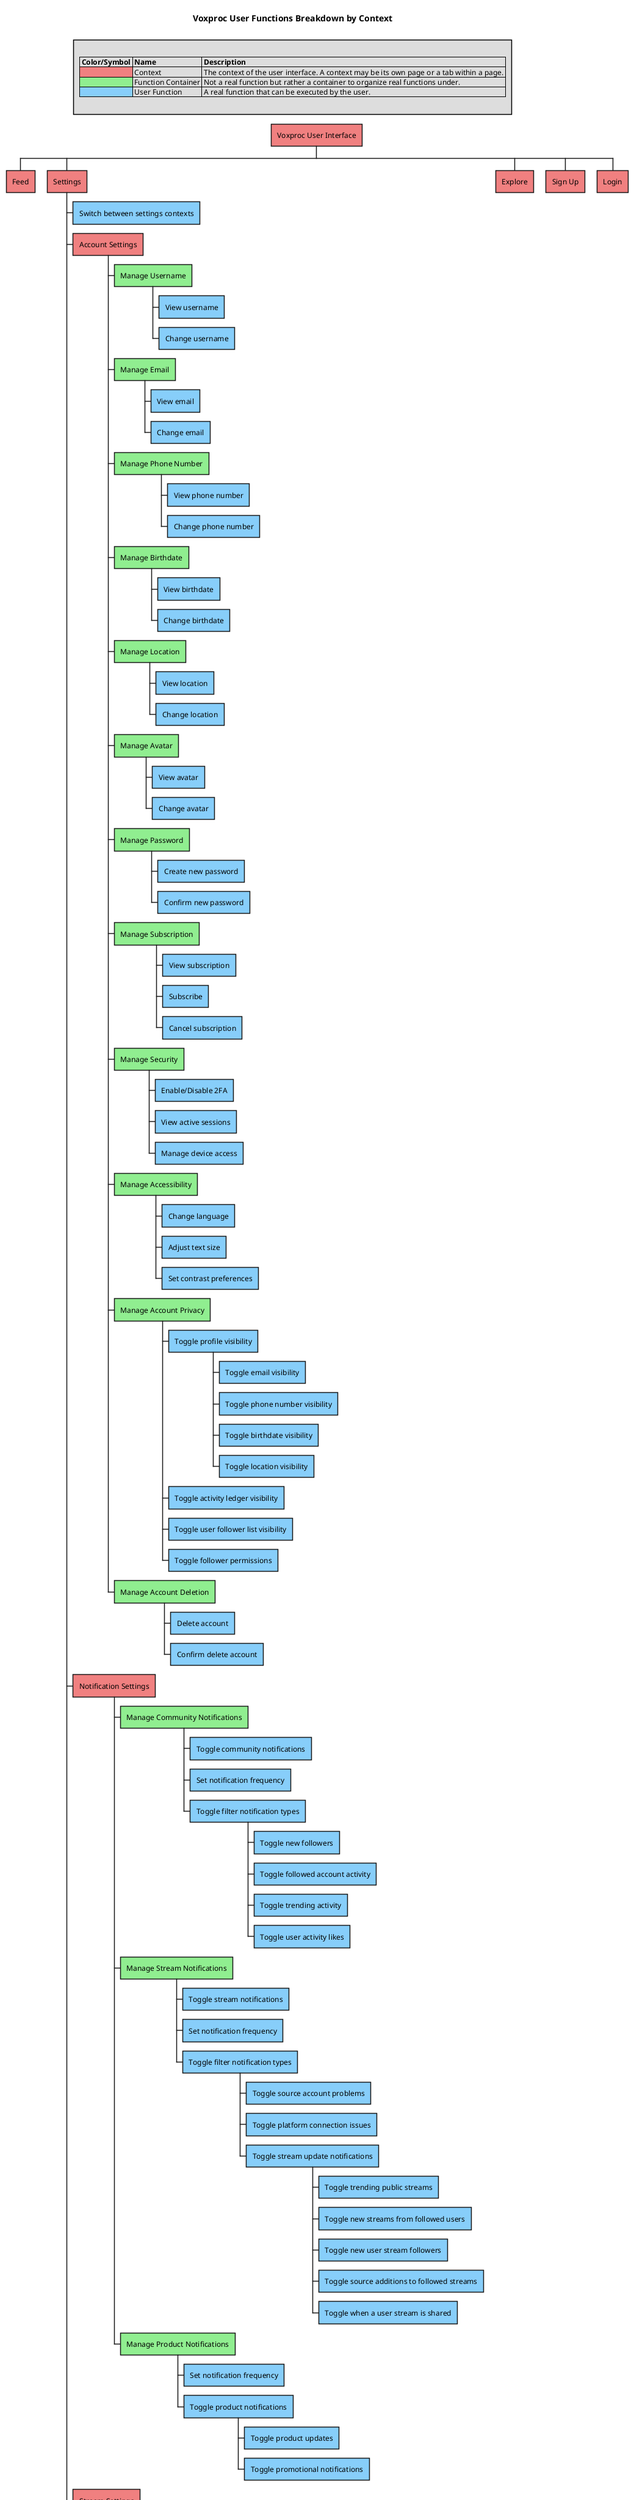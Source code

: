 @startwbs voxproc-user-functions

title Voxproc User Functions Breakdown by Context

legend top

  |= Color/Symbol |= Name |= Description |
  |<#LightCoral>| Context | The context of the user interface. A context may be its own page or a tab within a page. |
  |<#LightGreen>| Function Container | Not a real function but rather a container to organize real functions under. |
  |<#LightSkyBlue>| User Function | A real function that can be executed by the user. |
  
endlegend

*[#LightCoral] Voxproc User Interface

'--------------------FEED--------------------
**[#LightCoral] Feed

'--------------------SETTINGS--------------------
**[#LightCoral] Settings
***[#LightSkyBlue] Switch between settings contexts
'### ACCOUNT SETTINGS
***[#LightCoral] Account Settings
****[#LightGreen] Manage Username
*****[#LightSkyBlue] View username
*****[#LightSkyBlue] Change username
****[#LightGreen] Manage Email
*****[#LightSkyBlue] View email
*****[#LightSkyBlue] Change email
****[#LightGreen] Manage Phone Number
*****[#LightSkyBlue] View phone number
*****[#LightSkyBlue] Change phone number
****[#LightGreen] Manage Birthdate
*****[#LightSkyBlue] View birthdate
*****[#LightSkyBlue] Change birthdate
****[#LightGreen] Manage Location
*****[#LightSkyBlue] View location
*****[#LightSkyBlue] Change location
****[#LightGreen] Manage Avatar
*****[#LightSkyBlue] View avatar
*****[#LightSkyBlue] Change avatar
****[#LightGreen] Manage Password
*****[#LightSkyBlue] Create new password
*****[#LightSkyBlue] Confirm new password
****[#LightGreen] Manage Subscription
*****[#LightSkyBlue] View subscription
*****[#LightSkyBlue] Subscribe
*****[#LightSkyBlue] Cancel subscription
****[#LightGreen] Manage Security
*****[#LightSkyBlue] Enable/Disable 2FA
*****[#LightSkyBlue] View active sessions
*****[#LightSkyBlue] Manage device access
****[#LightGreen] Manage Accessibility
*****[#LightSkyBlue] Change language
*****[#LightSkyBlue] Adjust text size
*****[#LightSkyBlue] Set contrast preferences
****[#LightGreen] Manage Account Privacy
*****[#LightSkyBlue] Toggle profile visibility
******[#LightSkyBlue] Toggle email visibility
******[#LightSkyBlue] Toggle phone number visibility
******[#LightSkyBlue] Toggle birthdate visibility
******[#LightSkyBlue] Toggle location visibility
*****[#LightSkyBlue] Toggle activity ledger visibility
*****[#LightSkyBlue] Toggle user follower list visibility
*****[#LightSkyBlue] Toggle follower permissions
****[#LightGreen] Manage Account Deletion
*****[#LightSkyBlue] Delete account
*****[#LightSkyBlue] Confirm delete account
'### NOTIFICATION SETTINGS
***[#LightCoral] Notification Settings
****[#LightGreen] Manage Community Notifications
*****[#LightSkyBlue] Toggle community notifications
*****[#LightSkyBlue] Set notification frequency
*****[#LightSkyBlue] Toggle filter notification types
******[#LightSkyBlue] Toggle new followers
******[#LightSkyBlue] Toggle followed account activity
******[#LightSkyBlue] Toggle trending activity
******[#LightSkyBlue] Toggle user activity likes
'### STREAM SETTINGS
****[#LightGreen] Manage Stream Notifications
*****[#LightSkyBlue] Toggle stream notifications
*****[#LightSkyBlue] Set notification frequency
*****[#LightSkyBlue] Toggle filter notification types
******[#LightSkyBlue] Toggle source account problems
******[#LightSkyBlue] Toggle platform connection issues
******[#LightSkyBlue] Toggle stream update notifications
*******[#LightSkyBlue] Toggle trending public streams
*******[#LightSkyBlue] Toggle new streams from followed users
*******[#LightSkyBlue] Toggle new user stream followers
*******[#LightSkyBlue] Toggle source additions to followed streams
*******[#LightSkyBlue] Toggle when a user stream is shared
****[#LightGreen] Manage Product Notifications
*****[#LightSkyBlue] Set notification frequency
*****[#LightSkyBlue] Toggle product notifications
******[#LightSkyBlue] Toggle product updates
******[#LightSkyBlue] Toggle promotional notifications
***[#LightCoral] Stream Settings
****[#LightGreen] Manage Stream Identity
*****[#LightGreen] Manage Stream Name
******[#LightSkyBlue] View stream name
******[#LightSkyBlue] Change stream name
*****[#LightGreen] Manage Stream Description
******[#LightSkyBlue] View stream description
******[#LightSkyBlue] Change stream description
*****[#LightGreen] Manage Stream Tags
******[#LightSkyBlue] View stream tags
******[#LightSkyBlue] Add stream tag
******[#LightSkyBlue] Remove stream tag
*****[#LightGreen] Manage Stream Avatar
******[#LightSkyBlue] View stream avatar
******[#LightSkyBlue] Change stream avatar
****[#LightGreen] Manage Stream Sources
*****[#LightSkyBlue] View stream sources
*****[#LightSkyBlue] Add stream source
*****[#LightSkyBlue] Remove stream source
****[#LightGreen] Manage Stream Personality
*****[#LightSkyBlue] View stream personality
*****[#LightSkyBlue] Change stream personality
****[#LightGreen] Manage Stream Language
*****[#LightSkyBlue] View stream language
*****[#LightSkyBlue] Change stream language
****[#LightGreen] Manage Stream Flow
*****[#LightSkyBlue] View stream flow
*****[#LightSkyBlue] Change stream flow
****[#LightGreen] Manage Stream Sounds
*****[#LightSkyBlue] View stream sounds
*****[#LightSkyBlue] Change stream sounds
****[#LightGreen] Manage Queue
*****[#LightSkyBlue] View maximum queue size
*****[#LightSkyBlue] Change maximum queue size
'### COMMUNITY SETTINGS
***[#LightCoral] Community Settings
****[#LightSkyBlue] Toggle community participation
*****[#LightSkyBlue] Toggle broadcast new user-created stream
*****[#LightSkyBlue] Toggle broadcast changes to user-created streams
*****[#LightSkyBlue] Toggle broadcast when user follows a stream
*****[#LightSkyBlue] Toggle broadcast when user follows another user
*****[#LightSkyBlue] Toggle broadcast when user likes a community post
*****[#LightSkyBlue] Toggle broadcast when user likes a stream
*****[#LightSkyBlue] Toggle broadcast what stream the user is listening to

'--------------------EXPLORE--------------------
**[#LightCoral] Explore

'--------------------SIGN UP--------------------
**[#LightCoral] Sign Up

'--------------------LOGIN--------------------
**[#LightCoral] Login

@endwbs
